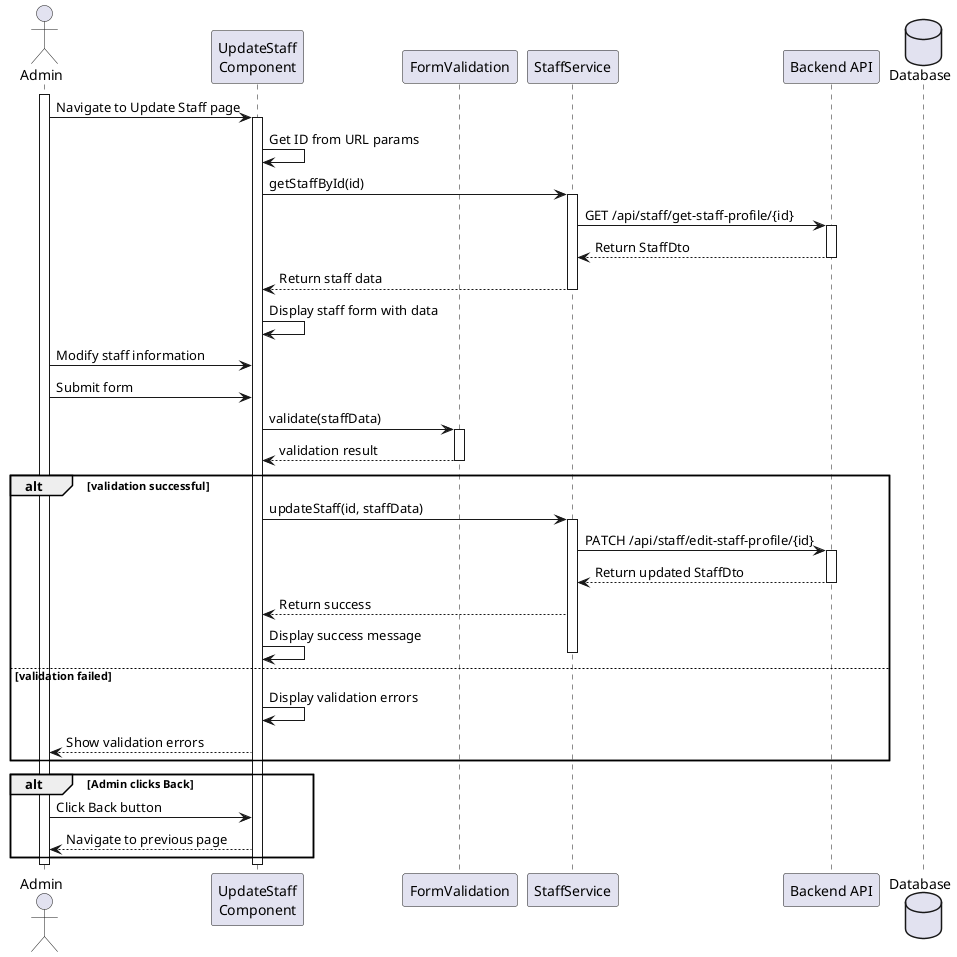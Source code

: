 @startuml
actor Admin
participant "UpdateStaff\nComponent" as UI
participant "FormValidation" as FV
participant "StaffService" as SS
participant "Backend API" as API
database "Database" as DB

activate Admin
Admin -> UI: Navigate to Update Staff page
activate UI

UI -> UI: Get ID from URL params
UI -> SS: getStaffById(id)
activate SS
SS -> API: GET /api/staff/get-staff-profile/{id}
activate API
API --> SS: Return StaffDto
deactivate API
SS --> UI: Return staff data
deactivate SS

UI -> UI: Display staff form with data

Admin -> UI: Modify staff information
Admin -> UI: Submit form

UI -> FV: validate(staffData)
activate FV
FV --> UI: validation result
deactivate FV

alt validation successful
    UI -> SS: updateStaff(id, staffData)
    activate SS
    SS -> API: PATCH /api/staff/edit-staff-profile/{id}
    activate API
    API --> SS: Return updated StaffDto
    deactivate API
    SS --> UI: Return success
    UI -> UI: Display success message
    deactivate SS
else validation failed
    UI -> UI: Display validation errors
    UI --> Admin: Show validation errors
end

alt Admin clicks Back
    Admin -> UI: Click Back button
    UI --> Admin: Navigate to previous page
end

deactivate UI
deactivate Admin
@enduml